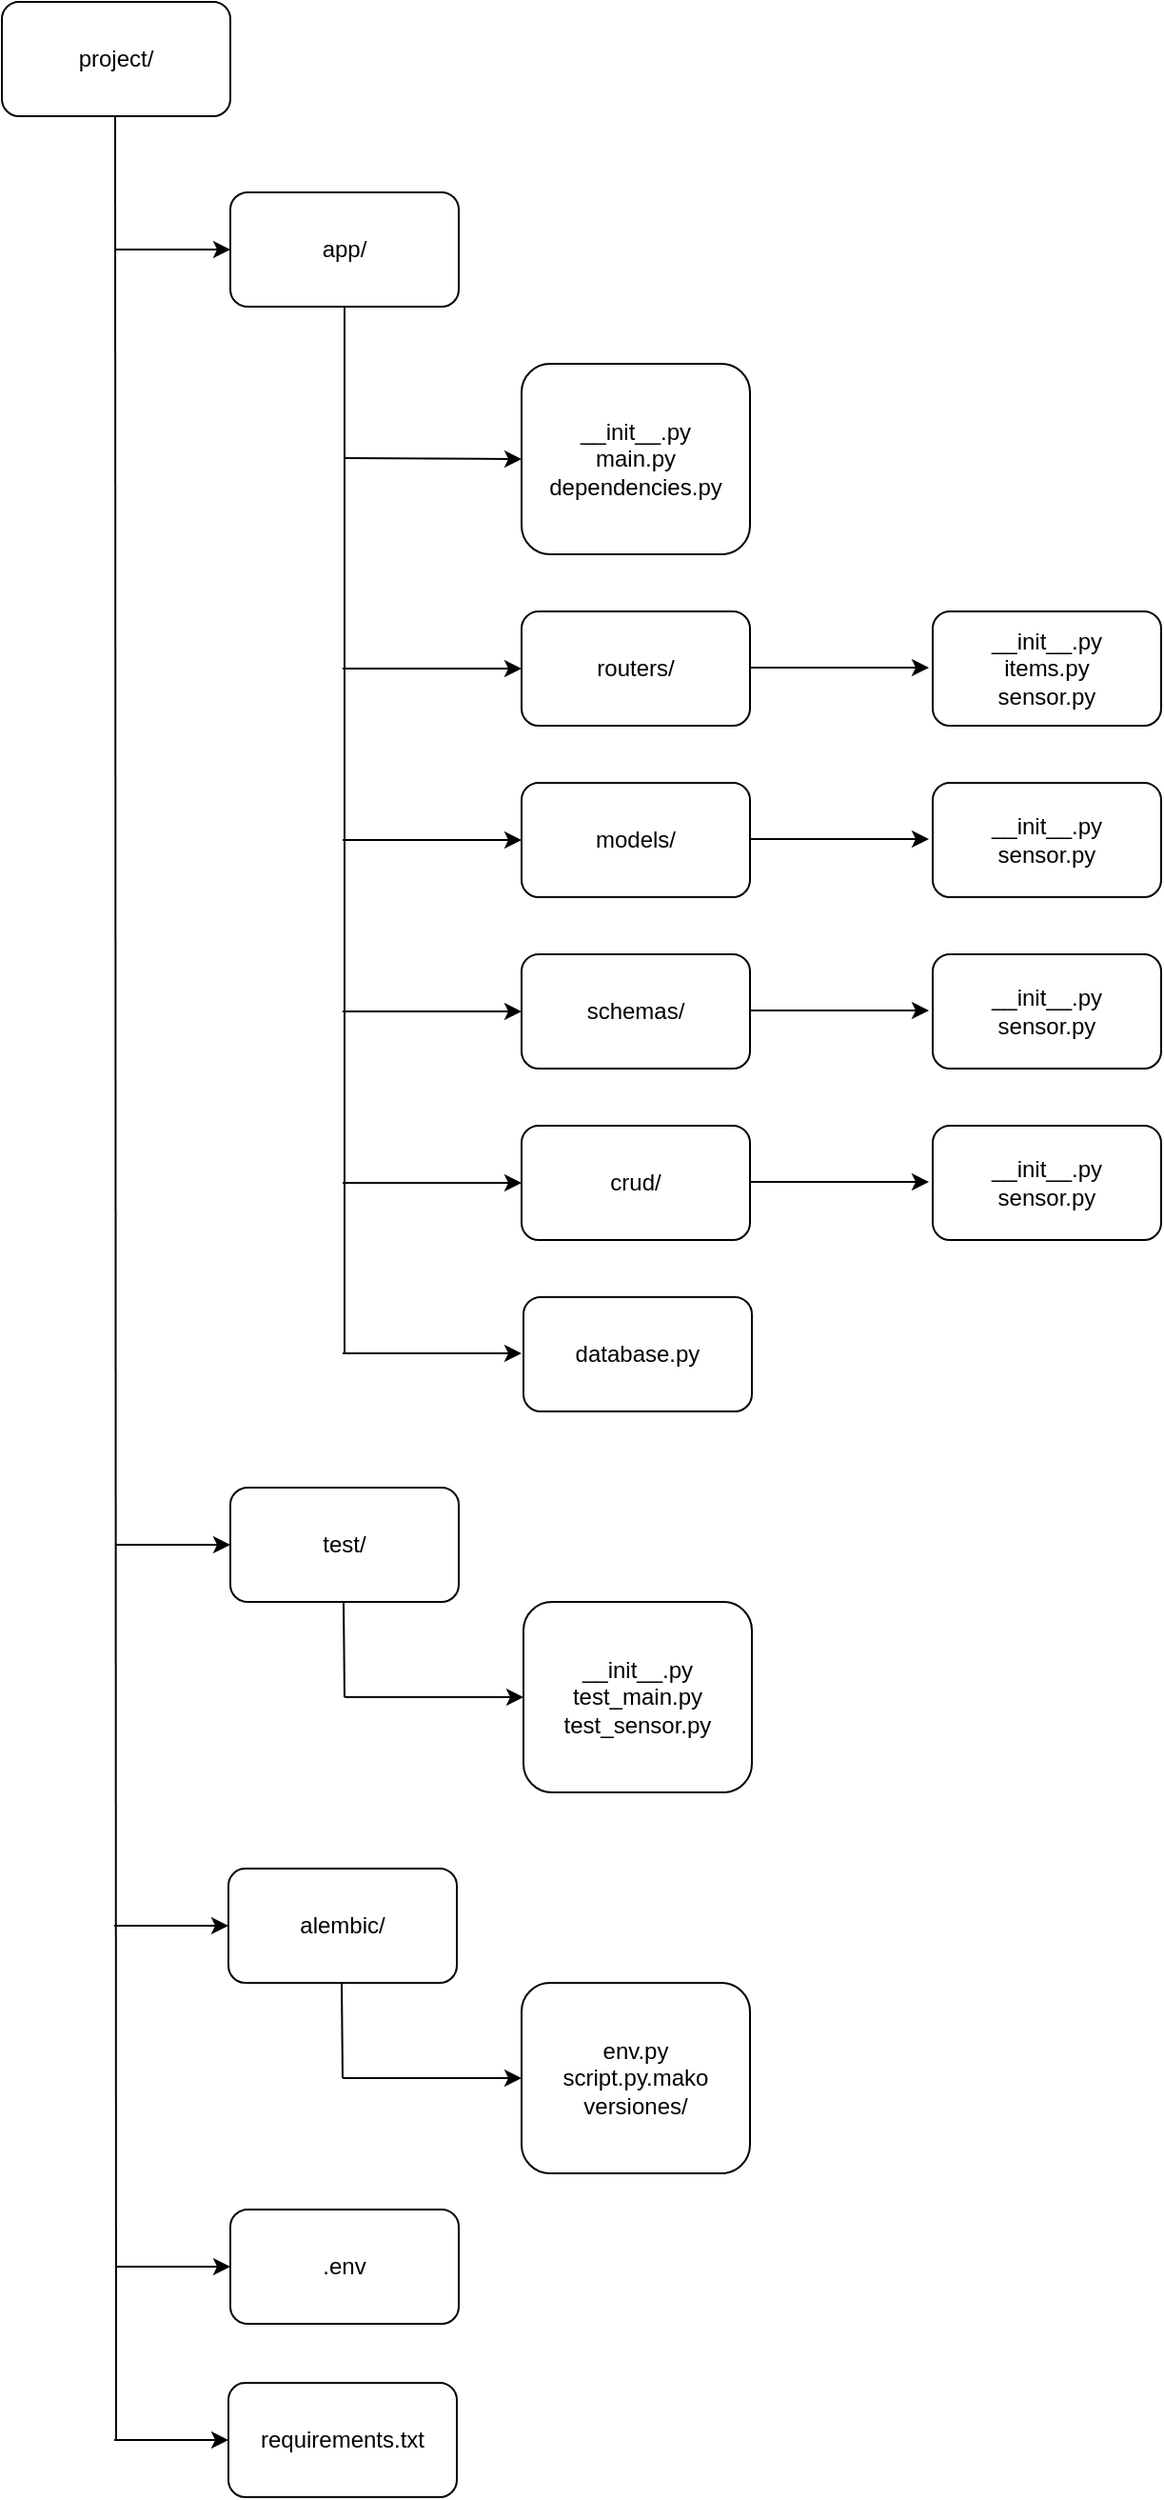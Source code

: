 <mxfile version="27.0.1">
  <diagram name="main" id="ahQG8PZkcJNOxBLI4OWw">
    <mxGraphModel dx="977" dy="1629" grid="1" gridSize="10" guides="1" tooltips="1" connect="1" arrows="1" fold="1" page="1" pageScale="1" pageWidth="827" pageHeight="1169" math="0" shadow="0">
      <root>
        <mxCell id="0" />
        <mxCell id="1" parent="0" />
        <mxCell id="hHprEeA2emiDFUzNr5F7-4" value="app/" style="rounded=1;whiteSpace=wrap;html=1;" parent="1" vertex="1">
          <mxGeometry x="140" y="50" width="120" height="60" as="geometry" />
        </mxCell>
        <mxCell id="hHprEeA2emiDFUzNr5F7-7" value="" style="endArrow=none;html=1;rounded=0;exitX=0.5;exitY=1;exitDx=0;exitDy=0;" parent="1" source="hHprEeA2emiDFUzNr5F7-4" edge="1">
          <mxGeometry width="50" height="50" relative="1" as="geometry">
            <mxPoint x="180" y="170" as="sourcePoint" />
            <mxPoint x="200" y="660" as="targetPoint" />
          </mxGeometry>
        </mxCell>
        <mxCell id="hHprEeA2emiDFUzNr5F7-8" value="" style="endArrow=classic;html=1;rounded=0;entryX=0;entryY=0.5;entryDx=0;entryDy=0;" parent="1" target="hHprEeA2emiDFUzNr5F7-10" edge="1">
          <mxGeometry width="50" height="50" relative="1" as="geometry">
            <mxPoint x="200" y="189.5" as="sourcePoint" />
            <mxPoint x="290" y="189.5" as="targetPoint" />
          </mxGeometry>
        </mxCell>
        <mxCell id="hHprEeA2emiDFUzNr5F7-10" value="__init__.py&lt;div&gt;main.py&lt;/div&gt;&lt;div&gt;dependencies.py&lt;/div&gt;" style="rounded=1;whiteSpace=wrap;html=1;" parent="1" vertex="1">
          <mxGeometry x="293" y="140" width="120" height="100" as="geometry" />
        </mxCell>
        <mxCell id="hHprEeA2emiDFUzNr5F7-11" value="" style="endArrow=classic;html=1;rounded=0;entryX=0;entryY=0.5;entryDx=0;entryDy=0;" parent="1" target="hHprEeA2emiDFUzNr5F7-12" edge="1">
          <mxGeometry width="50" height="50" relative="1" as="geometry">
            <mxPoint x="199" y="300" as="sourcePoint" />
            <mxPoint x="279" y="300" as="targetPoint" />
          </mxGeometry>
        </mxCell>
        <mxCell id="hHprEeA2emiDFUzNr5F7-12" value="routers/" style="rounded=1;whiteSpace=wrap;html=1;" parent="1" vertex="1">
          <mxGeometry x="293" y="270" width="120" height="60" as="geometry" />
        </mxCell>
        <mxCell id="hHprEeA2emiDFUzNr5F7-13" value="" style="endArrow=classic;html=1;rounded=0;entryX=0;entryY=0.5;entryDx=0;entryDy=0;" parent="1" edge="1">
          <mxGeometry width="50" height="50" relative="1" as="geometry">
            <mxPoint x="413" y="299.5" as="sourcePoint" />
            <mxPoint x="507" y="299.5" as="targetPoint" />
          </mxGeometry>
        </mxCell>
        <mxCell id="hHprEeA2emiDFUzNr5F7-14" value="__init__.py&lt;div&gt;items.py&lt;/div&gt;&lt;div&gt;sensor.py&lt;/div&gt;" style="rounded=1;whiteSpace=wrap;html=1;" parent="1" vertex="1">
          <mxGeometry x="509" y="270" width="120" height="60" as="geometry" />
        </mxCell>
        <mxCell id="hHprEeA2emiDFUzNr5F7-15" value="" style="endArrow=classic;html=1;rounded=0;entryX=0;entryY=0.5;entryDx=0;entryDy=0;" parent="1" target="hHprEeA2emiDFUzNr5F7-16" edge="1">
          <mxGeometry width="50" height="50" relative="1" as="geometry">
            <mxPoint x="199" y="390" as="sourcePoint" />
            <mxPoint x="279" y="390" as="targetPoint" />
          </mxGeometry>
        </mxCell>
        <mxCell id="hHprEeA2emiDFUzNr5F7-16" value="models/" style="rounded=1;whiteSpace=wrap;html=1;" parent="1" vertex="1">
          <mxGeometry x="293" y="360" width="120" height="60" as="geometry" />
        </mxCell>
        <mxCell id="hHprEeA2emiDFUzNr5F7-17" value="" style="endArrow=classic;html=1;rounded=0;entryX=0;entryY=0.5;entryDx=0;entryDy=0;" parent="1" edge="1">
          <mxGeometry width="50" height="50" relative="1" as="geometry">
            <mxPoint x="413" y="389.5" as="sourcePoint" />
            <mxPoint x="507" y="389.5" as="targetPoint" />
          </mxGeometry>
        </mxCell>
        <mxCell id="hHprEeA2emiDFUzNr5F7-18" value="__init__.py&lt;br&gt;&lt;div&gt;&lt;span style=&quot;background-color: transparent; color: light-dark(rgb(0, 0, 0), rgb(255, 255, 255));&quot;&gt;sensor&lt;/span&gt;.py&lt;/div&gt;" style="rounded=1;whiteSpace=wrap;html=1;" parent="1" vertex="1">
          <mxGeometry x="509" y="360" width="120" height="60" as="geometry" />
        </mxCell>
        <mxCell id="hHprEeA2emiDFUzNr5F7-19" value="" style="endArrow=classic;html=1;rounded=0;entryX=0;entryY=0.5;entryDx=0;entryDy=0;" parent="1" target="hHprEeA2emiDFUzNr5F7-20" edge="1">
          <mxGeometry width="50" height="50" relative="1" as="geometry">
            <mxPoint x="199" y="480" as="sourcePoint" />
            <mxPoint x="279" y="480" as="targetPoint" />
          </mxGeometry>
        </mxCell>
        <mxCell id="hHprEeA2emiDFUzNr5F7-20" value="schemas/" style="rounded=1;whiteSpace=wrap;html=1;" parent="1" vertex="1">
          <mxGeometry x="293" y="450" width="120" height="60" as="geometry" />
        </mxCell>
        <mxCell id="hHprEeA2emiDFUzNr5F7-21" value="" style="endArrow=classic;html=1;rounded=0;entryX=0;entryY=0.5;entryDx=0;entryDy=0;" parent="1" edge="1">
          <mxGeometry width="50" height="50" relative="1" as="geometry">
            <mxPoint x="413" y="479.5" as="sourcePoint" />
            <mxPoint x="507" y="479.5" as="targetPoint" />
          </mxGeometry>
        </mxCell>
        <mxCell id="hHprEeA2emiDFUzNr5F7-22" value="__init__.py&lt;br&gt;&lt;div&gt;&lt;span style=&quot;background-color: transparent; color: light-dark(rgb(0, 0, 0), rgb(255, 255, 255));&quot;&gt;sensor&lt;/span&gt;.py&lt;/div&gt;" style="rounded=1;whiteSpace=wrap;html=1;" parent="1" vertex="1">
          <mxGeometry x="509" y="450" width="120" height="60" as="geometry" />
        </mxCell>
        <mxCell id="hHprEeA2emiDFUzNr5F7-23" value="" style="endArrow=classic;html=1;rounded=0;entryX=0;entryY=0.5;entryDx=0;entryDy=0;" parent="1" target="hHprEeA2emiDFUzNr5F7-24" edge="1">
          <mxGeometry width="50" height="50" relative="1" as="geometry">
            <mxPoint x="199" y="570" as="sourcePoint" />
            <mxPoint x="279" y="570" as="targetPoint" />
          </mxGeometry>
        </mxCell>
        <mxCell id="hHprEeA2emiDFUzNr5F7-24" value="crud/" style="rounded=1;whiteSpace=wrap;html=1;" parent="1" vertex="1">
          <mxGeometry x="293" y="540" width="120" height="60" as="geometry" />
        </mxCell>
        <mxCell id="hHprEeA2emiDFUzNr5F7-25" value="" style="endArrow=classic;html=1;rounded=0;entryX=0;entryY=0.5;entryDx=0;entryDy=0;" parent="1" edge="1">
          <mxGeometry width="50" height="50" relative="1" as="geometry">
            <mxPoint x="413" y="569.5" as="sourcePoint" />
            <mxPoint x="507" y="569.5" as="targetPoint" />
          </mxGeometry>
        </mxCell>
        <mxCell id="hHprEeA2emiDFUzNr5F7-26" value="__init__.py&lt;br&gt;&lt;div&gt;&lt;span style=&quot;background-color: transparent; color: light-dark(rgb(0, 0, 0), rgb(255, 255, 255));&quot;&gt;sensor&lt;/span&gt;.py&lt;/div&gt;" style="rounded=1;whiteSpace=wrap;html=1;" parent="1" vertex="1">
          <mxGeometry x="509" y="540" width="120" height="60" as="geometry" />
        </mxCell>
        <mxCell id="hHprEeA2emiDFUzNr5F7-27" value="database.py" style="rounded=1;whiteSpace=wrap;html=1;" parent="1" vertex="1">
          <mxGeometry x="294" y="630" width="120" height="60" as="geometry" />
        </mxCell>
        <mxCell id="hHprEeA2emiDFUzNr5F7-28" value="" style="endArrow=classic;html=1;rounded=0;entryX=0;entryY=0.5;entryDx=0;entryDy=0;" parent="1" edge="1">
          <mxGeometry width="50" height="50" relative="1" as="geometry">
            <mxPoint x="199" y="659.5" as="sourcePoint" />
            <mxPoint x="293" y="659.5" as="targetPoint" />
          </mxGeometry>
        </mxCell>
        <mxCell id="hHprEeA2emiDFUzNr5F7-29" value="project/" style="rounded=1;whiteSpace=wrap;html=1;" parent="1" vertex="1">
          <mxGeometry x="20" y="-50" width="120" height="60" as="geometry" />
        </mxCell>
        <mxCell id="hHprEeA2emiDFUzNr5F7-30" value="" style="endArrow=none;html=1;rounded=0;exitX=0.5;exitY=1;exitDx=0;exitDy=0;" parent="1" edge="1">
          <mxGeometry width="50" height="50" relative="1" as="geometry">
            <mxPoint x="79.5" y="10" as="sourcePoint" />
            <mxPoint x="80" y="1230" as="targetPoint" />
          </mxGeometry>
        </mxCell>
        <mxCell id="hHprEeA2emiDFUzNr5F7-31" value="" style="endArrow=classic;html=1;rounded=0;entryX=0;entryY=0.5;entryDx=0;entryDy=0;" parent="1" target="hHprEeA2emiDFUzNr5F7-4" edge="1">
          <mxGeometry width="50" height="50" relative="1" as="geometry">
            <mxPoint x="80" y="80" as="sourcePoint" />
            <mxPoint x="130" y="30" as="targetPoint" />
          </mxGeometry>
        </mxCell>
        <mxCell id="hHprEeA2emiDFUzNr5F7-32" value="" style="endArrow=classic;html=1;rounded=0;entryX=0;entryY=0.5;entryDx=0;entryDy=0;" parent="1" edge="1">
          <mxGeometry width="50" height="50" relative="1" as="geometry">
            <mxPoint x="80" y="760" as="sourcePoint" />
            <mxPoint x="140" y="760" as="targetPoint" />
          </mxGeometry>
        </mxCell>
        <mxCell id="hHprEeA2emiDFUzNr5F7-33" value="test/" style="rounded=1;whiteSpace=wrap;html=1;" parent="1" vertex="1">
          <mxGeometry x="140" y="730" width="120" height="60" as="geometry" />
        </mxCell>
        <mxCell id="hHprEeA2emiDFUzNr5F7-35" value="" style="endArrow=none;html=1;rounded=0;" parent="1" edge="1">
          <mxGeometry width="50" height="50" relative="1" as="geometry">
            <mxPoint x="200" y="840" as="sourcePoint" />
            <mxPoint x="199.5" y="790" as="targetPoint" />
          </mxGeometry>
        </mxCell>
        <mxCell id="hHprEeA2emiDFUzNr5F7-36" value="" style="endArrow=classic;html=1;rounded=0;entryX=0;entryY=0.5;entryDx=0;entryDy=0;" parent="1" target="hHprEeA2emiDFUzNr5F7-37" edge="1">
          <mxGeometry width="50" height="50" relative="1" as="geometry">
            <mxPoint x="200" y="840" as="sourcePoint" />
            <mxPoint x="290" y="840" as="targetPoint" />
          </mxGeometry>
        </mxCell>
        <mxCell id="hHprEeA2emiDFUzNr5F7-37" value="__init__.py&lt;div&gt;test_main.py&lt;/div&gt;&lt;div&gt;test_sensor.py&lt;/div&gt;" style="rounded=1;whiteSpace=wrap;html=1;" parent="1" vertex="1">
          <mxGeometry x="294" y="790" width="120" height="100" as="geometry" />
        </mxCell>
        <mxCell id="hHprEeA2emiDFUzNr5F7-38" value="" style="endArrow=classic;html=1;rounded=0;entryX=0;entryY=0.5;entryDx=0;entryDy=0;" parent="1" edge="1">
          <mxGeometry width="50" height="50" relative="1" as="geometry">
            <mxPoint x="79" y="960" as="sourcePoint" />
            <mxPoint x="139" y="960" as="targetPoint" />
          </mxGeometry>
        </mxCell>
        <mxCell id="hHprEeA2emiDFUzNr5F7-39" value="alembic/" style="rounded=1;whiteSpace=wrap;html=1;" parent="1" vertex="1">
          <mxGeometry x="139" y="930" width="120" height="60" as="geometry" />
        </mxCell>
        <mxCell id="hHprEeA2emiDFUzNr5F7-40" value="" style="endArrow=none;html=1;rounded=0;" parent="1" edge="1">
          <mxGeometry width="50" height="50" relative="1" as="geometry">
            <mxPoint x="199" y="1040" as="sourcePoint" />
            <mxPoint x="198.5" y="990" as="targetPoint" />
          </mxGeometry>
        </mxCell>
        <mxCell id="hHprEeA2emiDFUzNr5F7-41" value="" style="endArrow=classic;html=1;rounded=0;entryX=0;entryY=0.5;entryDx=0;entryDy=0;" parent="1" target="hHprEeA2emiDFUzNr5F7-42" edge="1">
          <mxGeometry width="50" height="50" relative="1" as="geometry">
            <mxPoint x="199" y="1040" as="sourcePoint" />
            <mxPoint x="289" y="1040" as="targetPoint" />
          </mxGeometry>
        </mxCell>
        <mxCell id="hHprEeA2emiDFUzNr5F7-42" value="env.py&lt;div&gt;script.py.mako&lt;/div&gt;&lt;div&gt;versiones/&lt;/div&gt;" style="rounded=1;whiteSpace=wrap;html=1;" parent="1" vertex="1">
          <mxGeometry x="293" y="990" width="120" height="100" as="geometry" />
        </mxCell>
        <mxCell id="hHprEeA2emiDFUzNr5F7-43" value="" style="endArrow=classic;html=1;rounded=0;entryX=0;entryY=0.5;entryDx=0;entryDy=0;" parent="1" edge="1">
          <mxGeometry width="50" height="50" relative="1" as="geometry">
            <mxPoint x="80" y="1139" as="sourcePoint" />
            <mxPoint x="140" y="1139" as="targetPoint" />
          </mxGeometry>
        </mxCell>
        <mxCell id="hHprEeA2emiDFUzNr5F7-44" value=".env" style="rounded=1;whiteSpace=wrap;html=1;" parent="1" vertex="1">
          <mxGeometry x="140" y="1109" width="120" height="60" as="geometry" />
        </mxCell>
        <mxCell id="hHprEeA2emiDFUzNr5F7-45" value="" style="endArrow=classic;html=1;rounded=0;entryX=0;entryY=0.5;entryDx=0;entryDy=0;" parent="1" edge="1">
          <mxGeometry width="50" height="50" relative="1" as="geometry">
            <mxPoint x="79" y="1230" as="sourcePoint" />
            <mxPoint x="139" y="1230" as="targetPoint" />
          </mxGeometry>
        </mxCell>
        <mxCell id="hHprEeA2emiDFUzNr5F7-46" value="requirements.txt" style="rounded=1;whiteSpace=wrap;html=1;" parent="1" vertex="1">
          <mxGeometry x="139" y="1200" width="120" height="60" as="geometry" />
        </mxCell>
      </root>
    </mxGraphModel>
  </diagram>
</mxfile>
